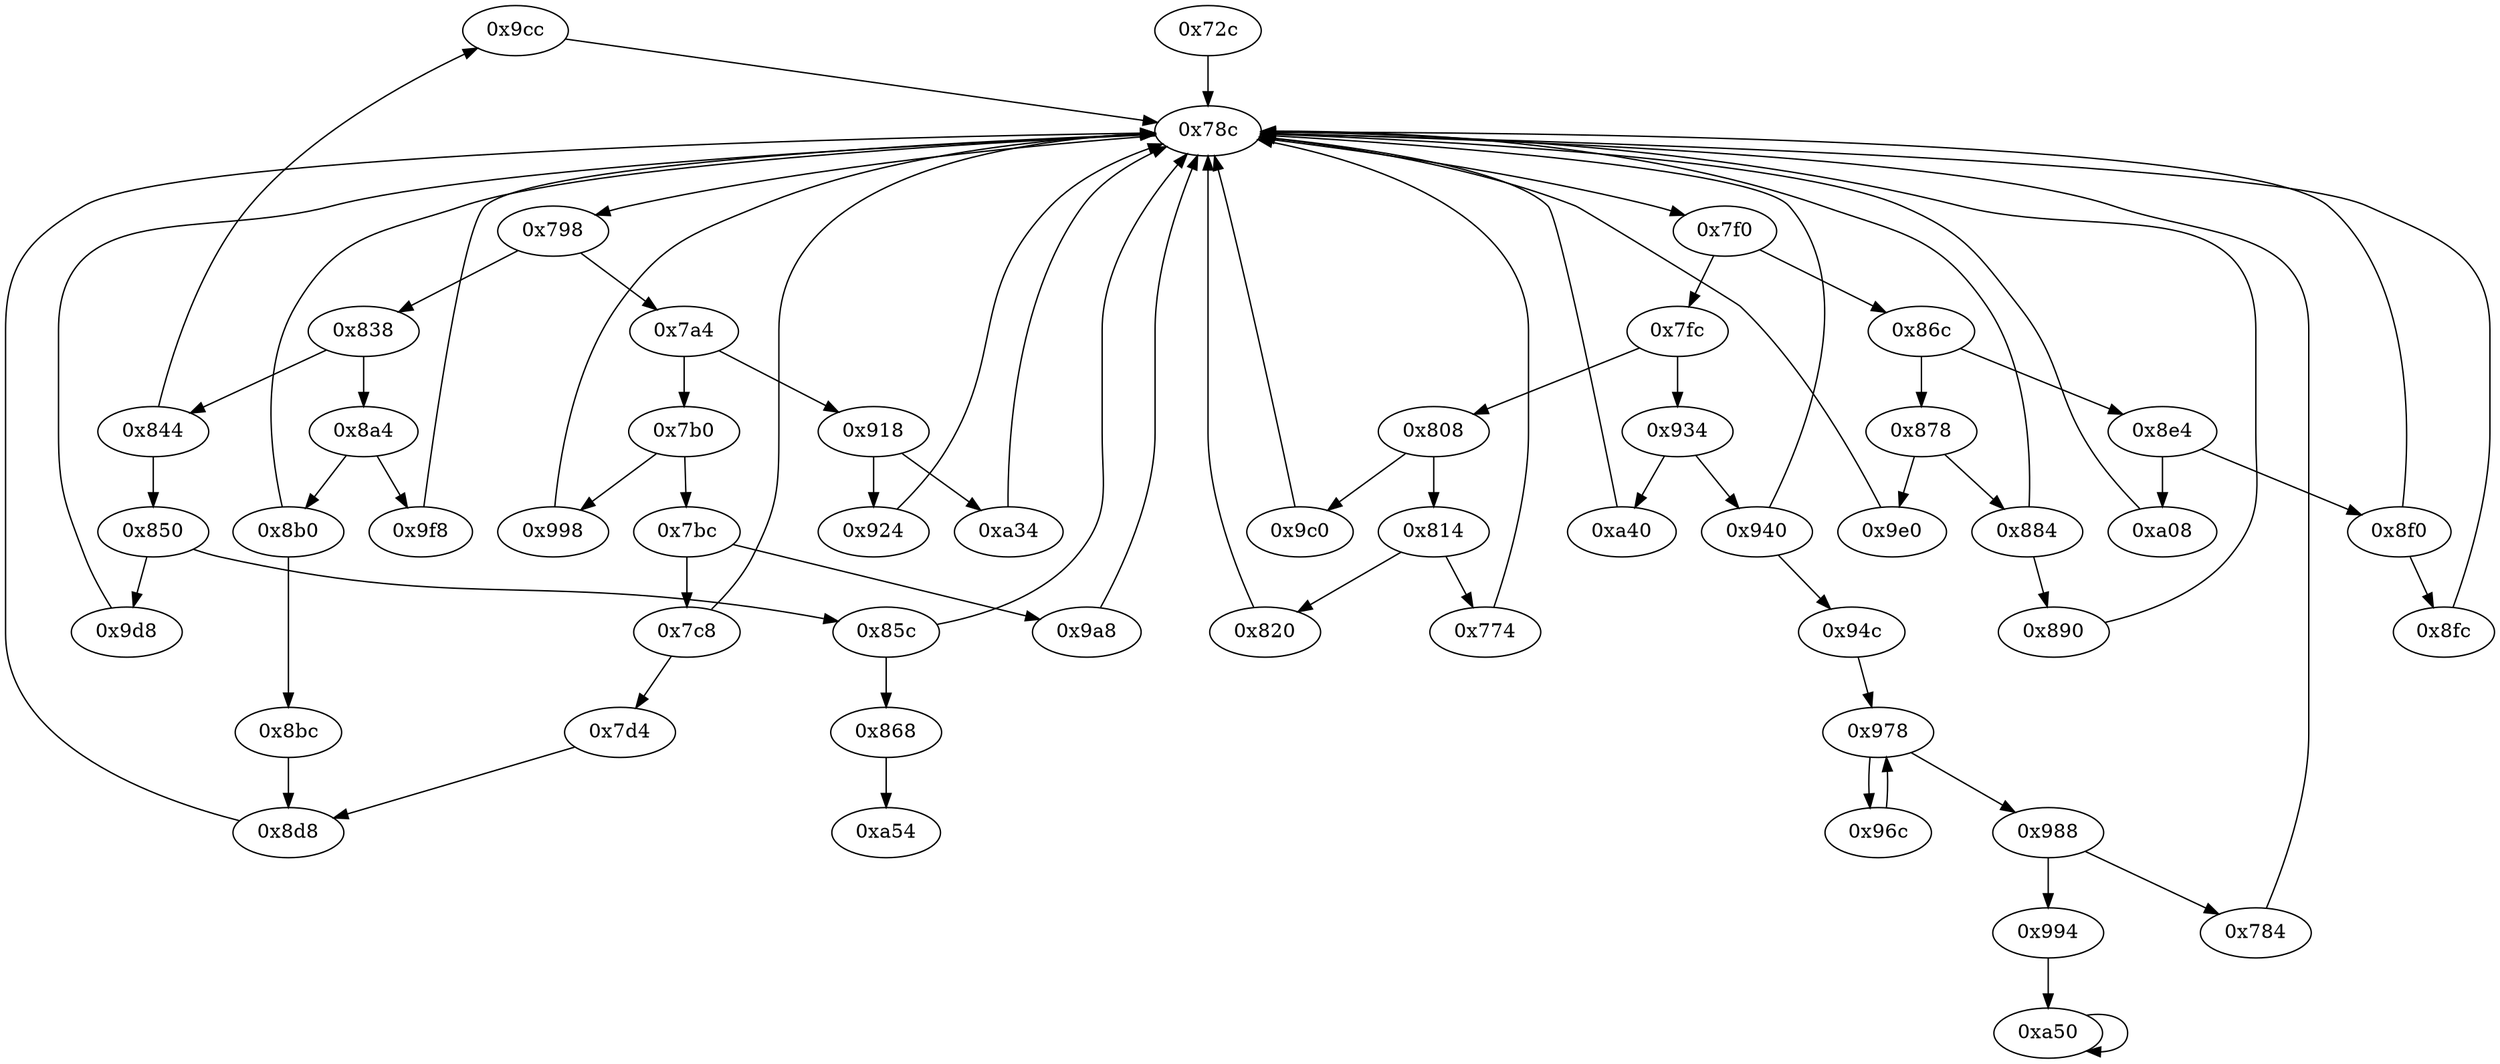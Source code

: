 digraph "" {
	"0x9cc"	 [opcode="[u'ldr', u'ldr', u'b']"];
	"0x78c"	 [opcode="[u'ldr', u'cmp', u'b']"];
	"0x9cc" -> "0x78c";
	"0x8f0"	 [opcode="[u'ldr', u'cmp', u'b']"];
	"0x8fc"	 [opcode="[u'ldr', u'cmp', u'mov', u'mov', u'strb', u'ldr', u'b']"];
	"0x8f0" -> "0x8fc";
	"0x8f0" -> "0x78c";
	"0x9d8"	 [opcode="[u'ldr', u'b']"];
	"0x9d8" -> "0x78c";
	"0x7bc"	 [opcode="[u'ldr', u'cmp', u'b']"];
	"0x7c8"	 [opcode="[u'ldr', u'cmp', u'b']"];
	"0x7bc" -> "0x7c8";
	"0x9a8"	 [opcode="[u'ldr', u'ldr', u'ldrb', u'str', u'ldr', u'b']"];
	"0x7bc" -> "0x9a8";
	"0x988"	 [opcode="[u'ldr', u'cmp', u'b']"];
	"0x784"	 [opcode="[u'ldr', u'ldm']"];
	"0x988" -> "0x784";
	"0x994"	 [opcode="[u'b']"];
	"0x988" -> "0x994";
	"0x784" -> "0x78c";
	"0x808"	 [opcode="[u'ldr', u'cmp', u'b']"];
	"0x9c0"	 [opcode="[u'mov', u'mov', u'b']"];
	"0x808" -> "0x9c0";
	"0x814"	 [opcode="[u'ldr', u'cmp', u'b']"];
	"0x808" -> "0x814";
	"0x940"	 [opcode="[u'ldr', u'cmp', u'b']"];
	"0x94c"	 [opcode="[u'sub', u'stm', u'str', u'ldr', u'bl', u'mov', u'ldr', u'b']"];
	"0x940" -> "0x94c";
	"0x940" -> "0x78c";
	"0x878"	 [opcode="[u'ldr', u'cmp', u'b']"];
	"0x884"	 [opcode="[u'ldr', u'cmp', u'b']"];
	"0x878" -> "0x884";
	"0x9e0"	 [opcode="[u'ldrb', u'ldr', u'ldr', u'cmp', u'mov', u'b']"];
	"0x878" -> "0x9e0";
	"0x9f8"	 [opcode="[u'ldr', u'mov', u'mov', u'b']"];
	"0x9f8" -> "0x78c";
	"0x8b0"	 [opcode="[u'ldr', u'cmp', u'b']"];
	"0x8bc"	 [opcode="[u'ldr', u'str', u'str', u'ldr', u'ldr', u'ldr', u'ldr']"];
	"0x8b0" -> "0x8bc";
	"0x8b0" -> "0x78c";
	"0x7a4"	 [opcode="[u'ldr', u'cmp', u'b']"];
	"0x7b0"	 [opcode="[u'ldr', u'cmp', u'b']"];
	"0x7a4" -> "0x7b0";
	"0x918"	 [opcode="[u'ldr', u'cmp', u'b']"];
	"0x7a4" -> "0x918";
	"0x7d4"	 [opcode="[u'str', u'str', u'ldr', u'ldr', u'ldr', u'ldr', u'b']"];
	"0x7c8" -> "0x7d4";
	"0x7c8" -> "0x78c";
	"0x890"	 [opcode="[u'mov', u'mov', u'str', u'mov', u'b']"];
	"0x884" -> "0x890";
	"0x884" -> "0x78c";
	"0x868"	 [opcode="[u'b']"];
	"0xa54"	 [opcode="[u'ldr', u'ldr', u'ldr', u'ldr', u'sub', u'mov', u'sub', u'pop']"];
	"0x868" -> "0xa54";
	"0x924"	 [opcode="[u'ldr', u'cmp', u'ldr', u'b']"];
	"0x924" -> "0x78c";
	"0x820"	 [opcode="[u'ldr', u'add', u'str', u'mov', u'ldr', u'b']"];
	"0x820" -> "0x78c";
	"0x7fc"	 [opcode="[u'ldr', u'cmp', u'b']"];
	"0x7fc" -> "0x808";
	"0x934"	 [opcode="[u'ldr', u'cmp', u'b']"];
	"0x7fc" -> "0x934";
	"0x844"	 [opcode="[u'ldr', u'cmp', u'b']"];
	"0x844" -> "0x9cc";
	"0x850"	 [opcode="[u'ldr', u'cmp', u'b']"];
	"0x844" -> "0x850";
	"0xa40"	 [opcode="[u'mov', u'bl', u'ldr', u'b']"];
	"0xa40" -> "0x78c";
	"0x890" -> "0x78c";
	"0x85c"	 [opcode="[u'ldr', u'cmp', u'b']"];
	"0x85c" -> "0x868";
	"0x85c" -> "0x78c";
	"0x72c"	 [opcode="[u'push', u'add', u'sub', u'str', u'ldr', u'str', u'ldr', u'ldr', u'add', u'ldr', u'str', u'ldr', u'ldr', u'ldr', u'ldr', u'str', \
u'str', u'b']"];
	"0x72c" -> "0x78c";
	"0x774"	 [opcode="[u'ldr', u'cmp', u'ldr', u'b']"];
	"0x774" -> "0x78c";
	"0x8d8"	 [opcode="[u'cmp', u'mov', u'b']"];
	"0x8bc" -> "0x8d8";
	"0x798"	 [opcode="[u'ldr', u'cmp', u'b']"];
	"0x798" -> "0x7a4";
	"0x838"	 [opcode="[u'ldr', u'cmp', u'b']"];
	"0x798" -> "0x838";
	"0x978"	 [opcode="[u'ldr', u'bic', u'cmp', u'b']"];
	"0x94c" -> "0x978";
	"0x86c"	 [opcode="[u'ldr', u'cmp', u'b']"];
	"0x86c" -> "0x878";
	"0x8e4"	 [opcode="[u'ldr', u'cmp', u'b']"];
	"0x86c" -> "0x8e4";
	"0x9e0" -> "0x78c";
	"0xa08"	 [opcode="[u'ldr', u'ldr', u'bl', u'ldr', u'add', u'str', u'ldr', u'add', u'str', u'ldr', u'b']"];
	"0xa08" -> "0x78c";
	"0xa50"	 [opcode="[u'b']"];
	"0xa50" -> "0xa50";
	"0x8a4"	 [opcode="[u'ldr', u'cmp', u'b']"];
	"0x8a4" -> "0x9f8";
	"0x8a4" -> "0x8b0";
	"0x998"	 [opcode="[u'ldr', u'ldr', u'mov', u'b']"];
	"0x998" -> "0x78c";
	"0x7f0"	 [opcode="[u'ldr', u'cmp', u'b']"];
	"0x7f0" -> "0x7fc";
	"0x7f0" -> "0x86c";
	"0x9c0" -> "0x78c";
	"0x7b0" -> "0x7bc";
	"0x7b0" -> "0x998";
	"0xa34"	 [opcode="[u'mov', u'mov', u'b']"];
	"0xa34" -> "0x78c";
	"0x9a8" -> "0x78c";
	"0x8e4" -> "0x8f0";
	"0x8e4" -> "0xa08";
	"0x994" -> "0xa50";
	"0x978" -> "0x988";
	"0x96c"	 [opcode="[u'mov', u'bl', u'ldr']"];
	"0x978" -> "0x96c";
	"0x814" -> "0x820";
	"0x814" -> "0x774";
	"0x934" -> "0x940";
	"0x934" -> "0xa40";
	"0x838" -> "0x844";
	"0x838" -> "0x8a4";
	"0x8d8" -> "0x78c";
	"0x7d4" -> "0x8d8";
	"0x918" -> "0x924";
	"0x918" -> "0xa34";
	"0x8fc" -> "0x78c";
	"0x96c" -> "0x978";
	"0x850" -> "0x9d8";
	"0x850" -> "0x85c";
	"0x78c" -> "0x798";
	"0x78c" -> "0x7f0";
}
